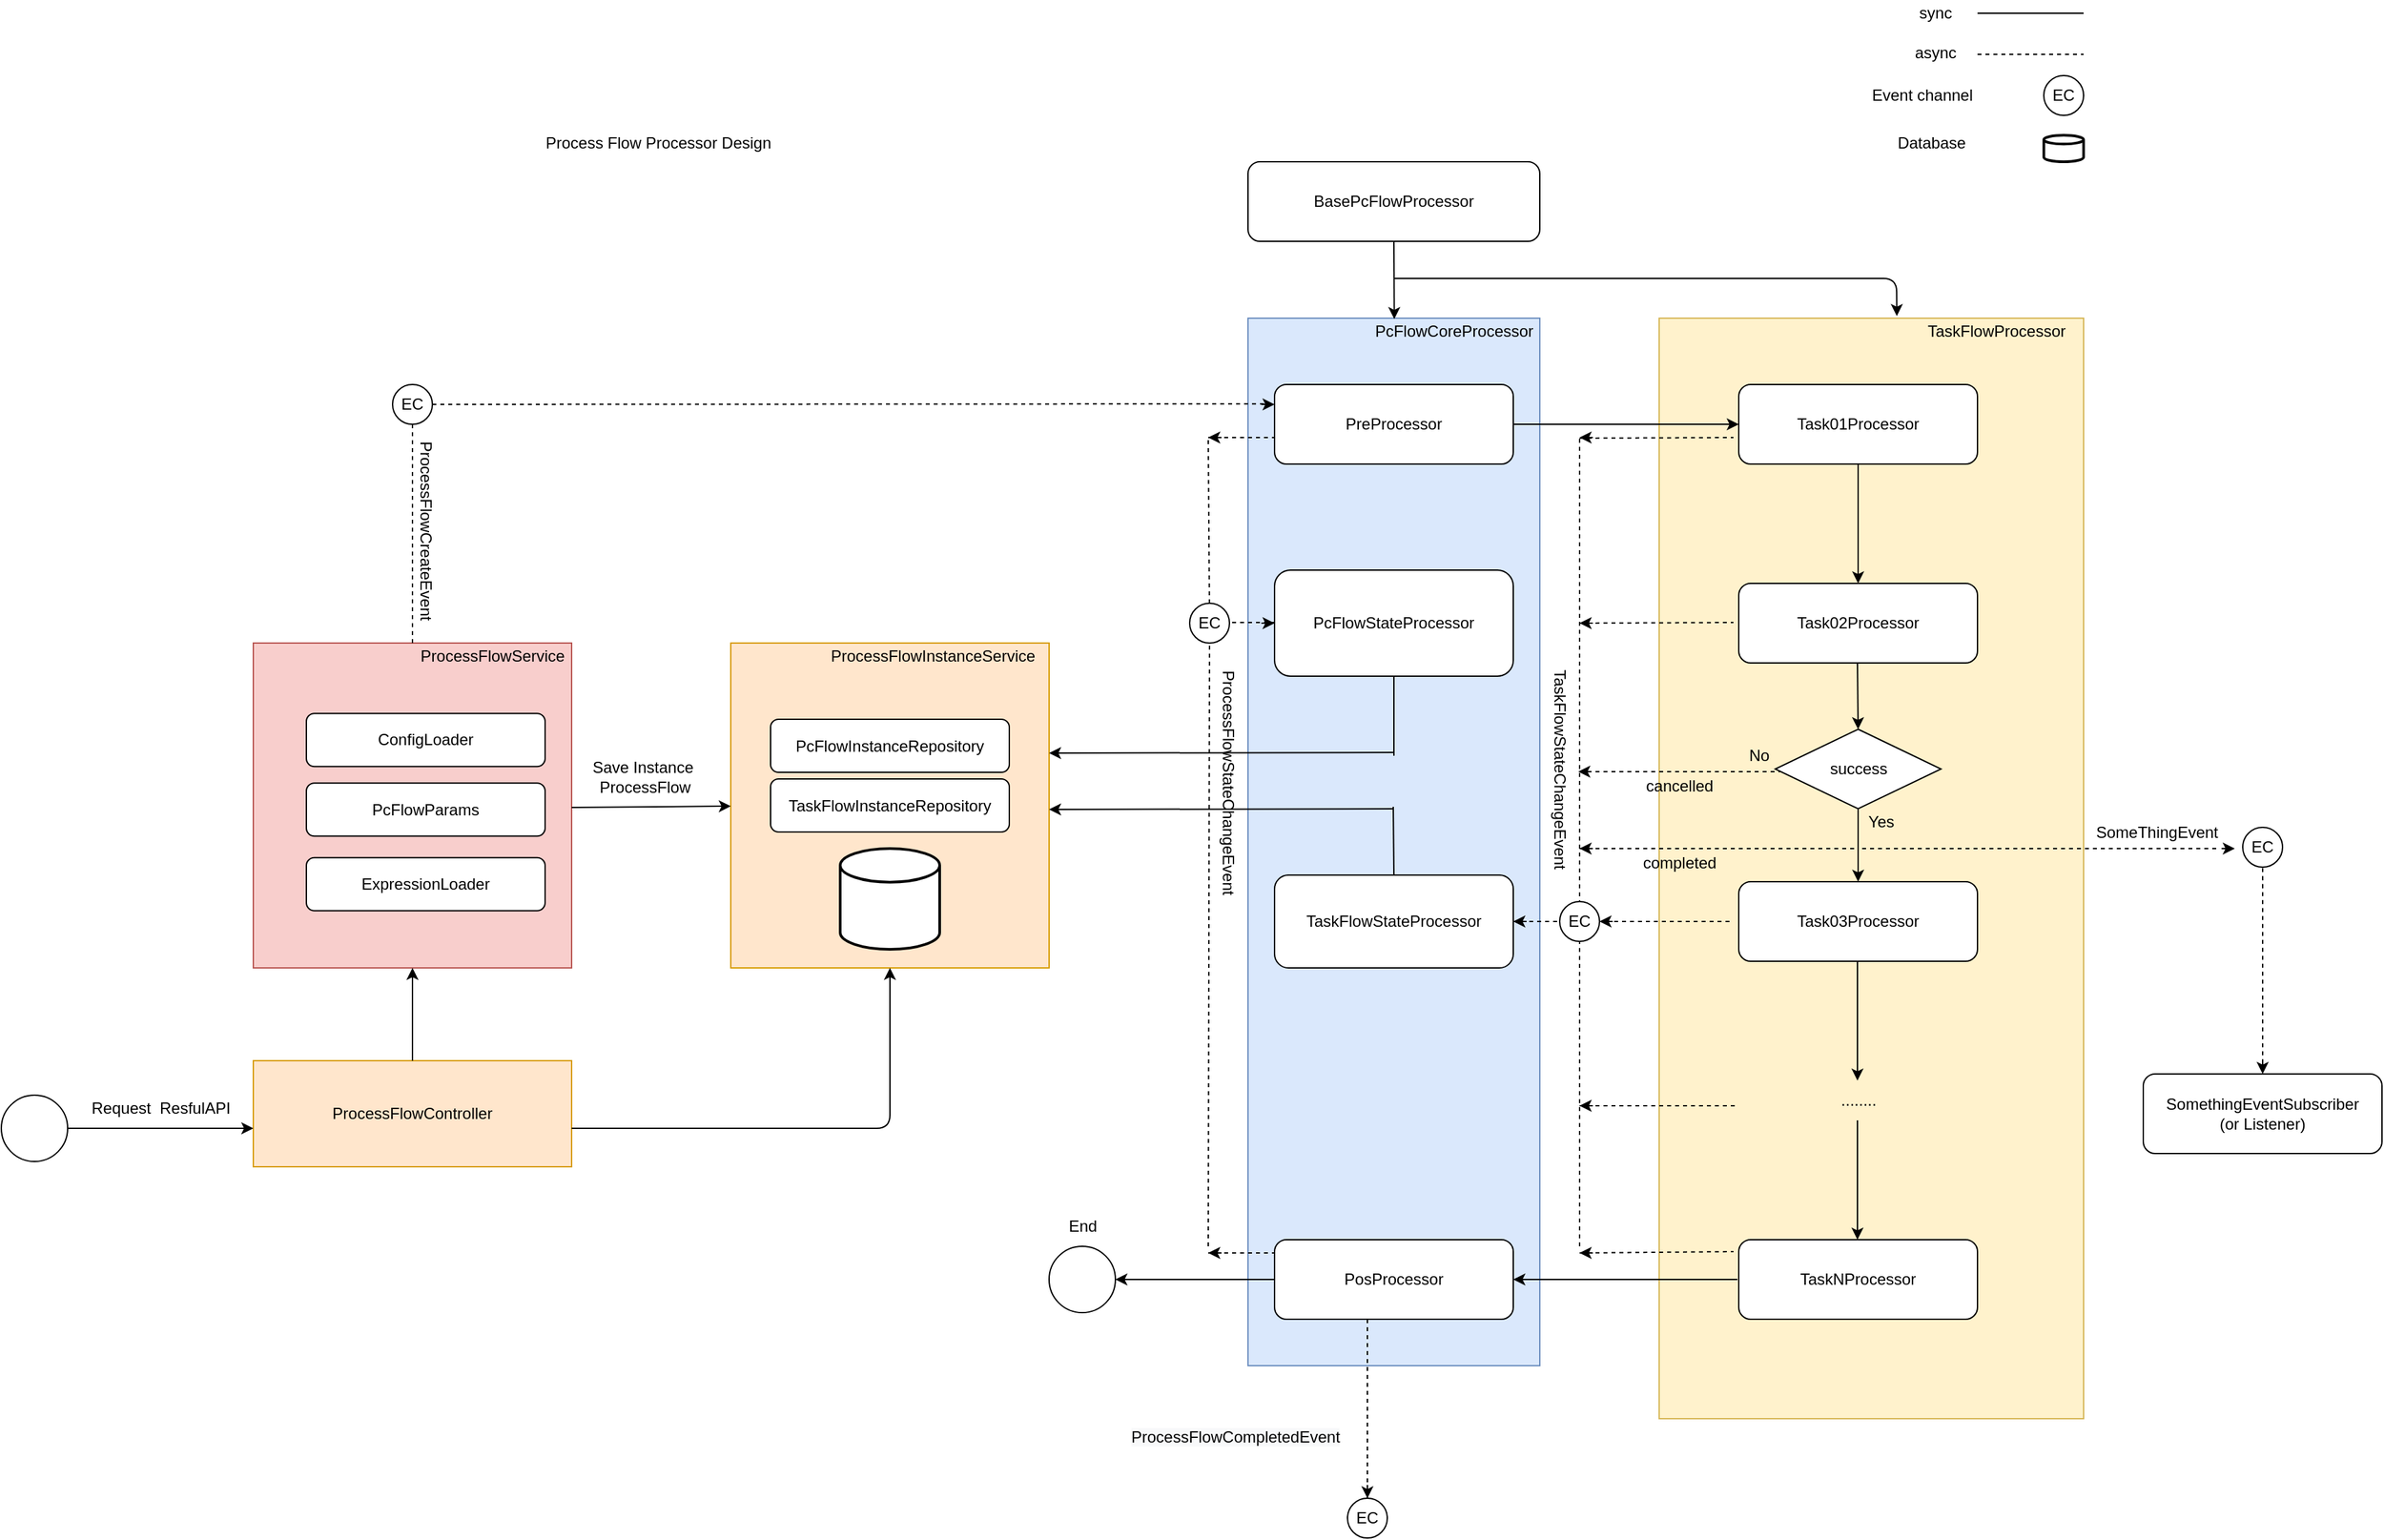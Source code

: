 <mxfile version="14.7.1" type="github">
  <diagram id="C5RBs43oDa-KdzZeNtuy" name="Page-1">
    <mxGraphModel dx="4024" dy="1188" grid="1" gridSize="10" guides="1" tooltips="1" connect="1" arrows="1" fold="1" page="1" pageScale="1" pageWidth="827" pageHeight="1169" math="0" shadow="0">
      <root>
        <mxCell id="WIyWlLk6GJQsqaUBKTNV-0" />
        <mxCell id="WIyWlLk6GJQsqaUBKTNV-1" parent="WIyWlLk6GJQsqaUBKTNV-0" />
        <mxCell id="mWgbkzx0_PJkKdd7ehov-0" value="" style="rounded=0;whiteSpace=wrap;html=1;fillColor=#ffe6cc;strokeColor=#d79b00;" vertex="1" parent="WIyWlLk6GJQsqaUBKTNV-1">
          <mxGeometry x="-480" y="515" width="240" height="245" as="geometry" />
        </mxCell>
        <mxCell id="OThH-fJzGORxEDhMGL2U-115" value="" style="rounded=0;whiteSpace=wrap;html=1;fillColor=#f8cecc;strokeColor=#b85450;" parent="WIyWlLk6GJQsqaUBKTNV-1" vertex="1">
          <mxGeometry x="-840" y="515" width="240" height="245" as="geometry" />
        </mxCell>
        <mxCell id="OThH-fJzGORxEDhMGL2U-93" value="" style="rounded=0;whiteSpace=wrap;html=1;fillColor=#dae8fc;strokeColor=#6c8ebf;" parent="WIyWlLk6GJQsqaUBKTNV-1" vertex="1">
          <mxGeometry x="-90" y="270" width="220" height="790" as="geometry" />
        </mxCell>
        <mxCell id="OThH-fJzGORxEDhMGL2U-91" value="" style="rounded=0;whiteSpace=wrap;html=1;fillColor=#fff2cc;strokeColor=#d6b656;" parent="WIyWlLk6GJQsqaUBKTNV-1" vertex="1">
          <mxGeometry x="220" y="270" width="320" height="830" as="geometry" />
        </mxCell>
        <mxCell id="OThH-fJzGORxEDhMGL2U-29" value="" style="endArrow=none;dashed=1;html=1;" parent="WIyWlLk6GJQsqaUBKTNV-1" edge="1">
          <mxGeometry width="50" height="50" relative="1" as="geometry">
            <mxPoint x="160" y="970" as="sourcePoint" />
            <mxPoint x="160" y="360" as="targetPoint" />
          </mxGeometry>
        </mxCell>
        <mxCell id="OThH-fJzGORxEDhMGL2U-76" value="EC" style="ellipse;whiteSpace=wrap;html=1;aspect=fixed;" parent="WIyWlLk6GJQsqaUBKTNV-1" vertex="1">
          <mxGeometry x="145" y="710" width="30" height="30" as="geometry" />
        </mxCell>
        <mxCell id="OThH-fJzGORxEDhMGL2U-0" value="PreProcessor" style="rounded=1;whiteSpace=wrap;html=1;" parent="WIyWlLk6GJQsqaUBKTNV-1" vertex="1">
          <mxGeometry x="-70" y="320" width="180" height="60" as="geometry" />
        </mxCell>
        <mxCell id="OThH-fJzGORxEDhMGL2U-1" value="Task01Processor" style="rounded=1;whiteSpace=wrap;html=1;" parent="WIyWlLk6GJQsqaUBKTNV-1" vertex="1">
          <mxGeometry x="280" y="320" width="180" height="60" as="geometry" />
        </mxCell>
        <mxCell id="OThH-fJzGORxEDhMGL2U-2" value="Task02Processor" style="rounded=1;whiteSpace=wrap;html=1;" parent="WIyWlLk6GJQsqaUBKTNV-1" vertex="1">
          <mxGeometry x="280" y="470" width="180" height="60" as="geometry" />
        </mxCell>
        <mxCell id="OThH-fJzGORxEDhMGL2U-3" value="Task03Processor" style="rounded=1;whiteSpace=wrap;html=1;" parent="WIyWlLk6GJQsqaUBKTNV-1" vertex="1">
          <mxGeometry x="280" y="695" width="180" height="60" as="geometry" />
        </mxCell>
        <mxCell id="OThH-fJzGORxEDhMGL2U-4" value="TaskNProcessor" style="rounded=1;whiteSpace=wrap;html=1;" parent="WIyWlLk6GJQsqaUBKTNV-1" vertex="1">
          <mxGeometry x="280" y="965" width="180" height="60" as="geometry" />
        </mxCell>
        <mxCell id="OThH-fJzGORxEDhMGL2U-5" value="" style="endArrow=classic;html=1;exitX=1;exitY=0.5;exitDx=0;exitDy=0;" parent="WIyWlLk6GJQsqaUBKTNV-1" source="OThH-fJzGORxEDhMGL2U-0" target="OThH-fJzGORxEDhMGL2U-1" edge="1">
          <mxGeometry width="50" height="50" relative="1" as="geometry">
            <mxPoint x="200" y="350" as="sourcePoint" />
            <mxPoint x="250" y="300" as="targetPoint" />
          </mxGeometry>
        </mxCell>
        <mxCell id="OThH-fJzGORxEDhMGL2U-6" value="" style="endArrow=classic;html=1;exitX=0.5;exitY=1;exitDx=0;exitDy=0;" parent="WIyWlLk6GJQsqaUBKTNV-1" source="OThH-fJzGORxEDhMGL2U-1" target="OThH-fJzGORxEDhMGL2U-2" edge="1">
          <mxGeometry width="50" height="50" relative="1" as="geometry">
            <mxPoint x="390" y="560" as="sourcePoint" />
            <mxPoint x="440" y="510" as="targetPoint" />
          </mxGeometry>
        </mxCell>
        <mxCell id="OThH-fJzGORxEDhMGL2U-7" value="" style="endArrow=classic;html=1;exitX=0.5;exitY=1;exitDx=0;exitDy=0;entryX=0.5;entryY=0;entryDx=0;entryDy=0;" parent="WIyWlLk6GJQsqaUBKTNV-1" target="OThH-fJzGORxEDhMGL2U-54" edge="1">
          <mxGeometry width="50" height="50" relative="1" as="geometry">
            <mxPoint x="369.5" y="530" as="sourcePoint" />
            <mxPoint x="370" y="560" as="targetPoint" />
          </mxGeometry>
        </mxCell>
        <mxCell id="OThH-fJzGORxEDhMGL2U-8" value="" style="endArrow=classic;html=1;exitX=0.5;exitY=1;exitDx=0;exitDy=0;" parent="WIyWlLk6GJQsqaUBKTNV-1" edge="1">
          <mxGeometry width="50" height="50" relative="1" as="geometry">
            <mxPoint x="369.5" y="755" as="sourcePoint" />
            <mxPoint x="369.5" y="845" as="targetPoint" />
          </mxGeometry>
        </mxCell>
        <mxCell id="OThH-fJzGORxEDhMGL2U-9" value="........" style="text;html=1;align=center;verticalAlign=middle;resizable=0;points=[];autosize=1;" parent="WIyWlLk6GJQsqaUBKTNV-1" vertex="1">
          <mxGeometry x="350" y="850" width="40" height="20" as="geometry" />
        </mxCell>
        <mxCell id="OThH-fJzGORxEDhMGL2U-10" value="" style="endArrow=classic;html=1;exitX=0.5;exitY=1;exitDx=0;exitDy=0;" parent="WIyWlLk6GJQsqaUBKTNV-1" edge="1">
          <mxGeometry width="50" height="50" relative="1" as="geometry">
            <mxPoint x="369.5" y="875" as="sourcePoint" />
            <mxPoint x="369.5" y="965" as="targetPoint" />
          </mxGeometry>
        </mxCell>
        <mxCell id="OThH-fJzGORxEDhMGL2U-11" value="PosProcessor" style="rounded=1;whiteSpace=wrap;html=1;" parent="WIyWlLk6GJQsqaUBKTNV-1" vertex="1">
          <mxGeometry x="-70" y="965" width="180" height="60" as="geometry" />
        </mxCell>
        <mxCell id="OThH-fJzGORxEDhMGL2U-12" value="" style="endArrow=classic;html=1;exitX=0.5;exitY=1;exitDx=0;exitDy=0;entryX=1;entryY=0.5;entryDx=0;entryDy=0;" parent="WIyWlLk6GJQsqaUBKTNV-1" target="OThH-fJzGORxEDhMGL2U-11" edge="1">
          <mxGeometry width="50" height="50" relative="1" as="geometry">
            <mxPoint x="279" y="995" as="sourcePoint" />
            <mxPoint x="279" y="1085" as="targetPoint" />
          </mxGeometry>
        </mxCell>
        <mxCell id="OThH-fJzGORxEDhMGL2U-14" value="" style="ellipse;whiteSpace=wrap;html=1;aspect=fixed;" parent="WIyWlLk6GJQsqaUBKTNV-1" vertex="1">
          <mxGeometry x="-240" y="970" width="50" height="50" as="geometry" />
        </mxCell>
        <mxCell id="OThH-fJzGORxEDhMGL2U-16" value="" style="endArrow=classic;html=1;entryX=1;entryY=0.5;entryDx=0;entryDy=0;exitX=0;exitY=0.5;exitDx=0;exitDy=0;" parent="WIyWlLk6GJQsqaUBKTNV-1" source="OThH-fJzGORxEDhMGL2U-11" target="OThH-fJzGORxEDhMGL2U-14" edge="1">
          <mxGeometry width="50" height="50" relative="1" as="geometry">
            <mxPoint x="-80" y="995" as="sourcePoint" />
            <mxPoint x="-10" y="945" as="targetPoint" />
          </mxGeometry>
        </mxCell>
        <mxCell id="OThH-fJzGORxEDhMGL2U-18" value="End" style="text;html=1;align=center;verticalAlign=middle;resizable=0;points=[];autosize=1;" parent="WIyWlLk6GJQsqaUBKTNV-1" vertex="1">
          <mxGeometry x="-235" y="945" width="40" height="20" as="geometry" />
        </mxCell>
        <mxCell id="OThH-fJzGORxEDhMGL2U-19" value="PcFlowStateProcessor" style="rounded=1;whiteSpace=wrap;html=1;" parent="WIyWlLk6GJQsqaUBKTNV-1" vertex="1">
          <mxGeometry x="-70" y="460" width="180" height="80" as="geometry" />
        </mxCell>
        <mxCell id="OThH-fJzGORxEDhMGL2U-20" value="TaskFlowStateProcessor" style="rounded=1;whiteSpace=wrap;html=1;" parent="WIyWlLk6GJQsqaUBKTNV-1" vertex="1">
          <mxGeometry x="-70" y="690" width="180" height="70" as="geometry" />
        </mxCell>
        <mxCell id="OThH-fJzGORxEDhMGL2U-25" value="" style="endArrow=none;dashed=1;html=1;" parent="WIyWlLk6GJQsqaUBKTNV-1" source="OThH-fJzGORxEDhMGL2U-79" edge="1">
          <mxGeometry width="50" height="50" relative="1" as="geometry">
            <mxPoint x="-120" y="970" as="sourcePoint" />
            <mxPoint x="-120" y="360" as="targetPoint" />
          </mxGeometry>
        </mxCell>
        <mxCell id="OThH-fJzGORxEDhMGL2U-26" value="" style="endArrow=none;dashed=1;html=1;" parent="WIyWlLk6GJQsqaUBKTNV-1" edge="1">
          <mxGeometry width="50" height="50" relative="1" as="geometry">
            <mxPoint x="-120" y="360" as="sourcePoint" />
            <mxPoint x="-70" y="360" as="targetPoint" />
          </mxGeometry>
        </mxCell>
        <mxCell id="OThH-fJzGORxEDhMGL2U-27" value="" style="endArrow=none;dashed=1;html=1;" parent="WIyWlLk6GJQsqaUBKTNV-1" edge="1">
          <mxGeometry width="50" height="50" relative="1" as="geometry">
            <mxPoint x="-120" y="975" as="sourcePoint" />
            <mxPoint x="-70" y="975" as="targetPoint" />
          </mxGeometry>
        </mxCell>
        <mxCell id="OThH-fJzGORxEDhMGL2U-28" value="" style="endArrow=none;dashed=1;html=1;" parent="WIyWlLk6GJQsqaUBKTNV-1" edge="1">
          <mxGeometry width="50" height="50" relative="1" as="geometry">
            <mxPoint x="-120" y="499.5" as="sourcePoint" />
            <mxPoint x="-70" y="499.5" as="targetPoint" />
          </mxGeometry>
        </mxCell>
        <mxCell id="OThH-fJzGORxEDhMGL2U-30" value="" style="endArrow=none;dashed=1;html=1;entryX=-0.022;entryY=0.15;entryDx=0;entryDy=0;entryPerimeter=0;" parent="WIyWlLk6GJQsqaUBKTNV-1" target="OThH-fJzGORxEDhMGL2U-4" edge="1">
          <mxGeometry width="50" height="50" relative="1" as="geometry">
            <mxPoint x="160" y="975" as="sourcePoint" />
            <mxPoint x="210" y="975" as="targetPoint" />
          </mxGeometry>
        </mxCell>
        <mxCell id="OThH-fJzGORxEDhMGL2U-31" value="" style="endArrow=none;dashed=1;html=1;" parent="WIyWlLk6GJQsqaUBKTNV-1" edge="1">
          <mxGeometry width="50" height="50" relative="1" as="geometry">
            <mxPoint x="180" y="725" as="sourcePoint" />
            <mxPoint x="276" y="725" as="targetPoint" />
          </mxGeometry>
        </mxCell>
        <mxCell id="OThH-fJzGORxEDhMGL2U-32" value="" style="endArrow=none;dashed=1;html=1;" parent="WIyWlLk6GJQsqaUBKTNV-1" edge="1">
          <mxGeometry width="50" height="50" relative="1" as="geometry">
            <mxPoint x="160" y="360.5" as="sourcePoint" />
            <mxPoint x="276" y="360" as="targetPoint" />
          </mxGeometry>
        </mxCell>
        <mxCell id="OThH-fJzGORxEDhMGL2U-33" value="" style="endArrow=none;dashed=1;html=1;" parent="WIyWlLk6GJQsqaUBKTNV-1" edge="1">
          <mxGeometry width="50" height="50" relative="1" as="geometry">
            <mxPoint x="160" y="500" as="sourcePoint" />
            <mxPoint x="276" y="499.5" as="targetPoint" />
          </mxGeometry>
        </mxCell>
        <mxCell id="OThH-fJzGORxEDhMGL2U-34" value="" style="endArrow=classic;html=1;entryX=1;entryY=0.5;entryDx=0;entryDy=0;" parent="WIyWlLk6GJQsqaUBKTNV-1" target="OThH-fJzGORxEDhMGL2U-20" edge="1">
          <mxGeometry width="50" height="50" relative="1" as="geometry">
            <mxPoint x="120" y="725" as="sourcePoint" />
            <mxPoint x="120" y="745" as="targetPoint" />
          </mxGeometry>
        </mxCell>
        <mxCell id="OThH-fJzGORxEDhMGL2U-35" value="" style="endArrow=classic;html=1;" parent="WIyWlLk6GJQsqaUBKTNV-1" edge="1">
          <mxGeometry width="50" height="50" relative="1" as="geometry">
            <mxPoint x="170" y="500" as="sourcePoint" />
            <mxPoint x="160" y="500" as="targetPoint" />
          </mxGeometry>
        </mxCell>
        <mxCell id="OThH-fJzGORxEDhMGL2U-36" value="" style="endArrow=classic;html=1;" parent="WIyWlLk6GJQsqaUBKTNV-1" edge="1">
          <mxGeometry width="50" height="50" relative="1" as="geometry">
            <mxPoint x="170" y="360" as="sourcePoint" />
            <mxPoint x="160" y="360" as="targetPoint" />
          </mxGeometry>
        </mxCell>
        <mxCell id="OThH-fJzGORxEDhMGL2U-38" value="" style="endArrow=classic;html=1;" parent="WIyWlLk6GJQsqaUBKTNV-1" edge="1">
          <mxGeometry width="50" height="50" relative="1" as="geometry">
            <mxPoint x="170" y="975" as="sourcePoint" />
            <mxPoint x="160" y="975" as="targetPoint" />
          </mxGeometry>
        </mxCell>
        <mxCell id="OThH-fJzGORxEDhMGL2U-39" value="" style="endArrow=classic;html=1;" parent="WIyWlLk6GJQsqaUBKTNV-1" edge="1">
          <mxGeometry width="50" height="50" relative="1" as="geometry">
            <mxPoint x="185" y="725" as="sourcePoint" />
            <mxPoint x="175" y="725" as="targetPoint" />
          </mxGeometry>
        </mxCell>
        <mxCell id="OThH-fJzGORxEDhMGL2U-40" value="" style="endArrow=classic;html=1;entryX=0;entryY=0.5;entryDx=0;entryDy=0;" parent="WIyWlLk6GJQsqaUBKTNV-1" target="OThH-fJzGORxEDhMGL2U-19" edge="1">
          <mxGeometry width="50" height="50" relative="1" as="geometry">
            <mxPoint x="-80" y="500" as="sourcePoint" />
            <mxPoint x="170" y="510" as="targetPoint" />
          </mxGeometry>
        </mxCell>
        <mxCell id="OThH-fJzGORxEDhMGL2U-41" value="" style="endArrow=classic;html=1;" parent="WIyWlLk6GJQsqaUBKTNV-1" edge="1">
          <mxGeometry width="50" height="50" relative="1" as="geometry">
            <mxPoint x="-110" y="975" as="sourcePoint" />
            <mxPoint x="-120" y="975" as="targetPoint" />
          </mxGeometry>
        </mxCell>
        <mxCell id="OThH-fJzGORxEDhMGL2U-42" value="" style="endArrow=classic;html=1;" parent="WIyWlLk6GJQsqaUBKTNV-1" edge="1">
          <mxGeometry width="50" height="50" relative="1" as="geometry">
            <mxPoint x="-110" y="360" as="sourcePoint" />
            <mxPoint x="-120" y="360" as="targetPoint" />
          </mxGeometry>
        </mxCell>
        <mxCell id="OThH-fJzGORxEDhMGL2U-43" value="" style="endArrow=none;dashed=1;html=1;exitX=1;exitY=0.5;exitDx=0;exitDy=0;" parent="WIyWlLk6GJQsqaUBKTNV-1" edge="1">
          <mxGeometry width="50" height="50" relative="1" as="geometry">
            <mxPoint x="160" y="864" as="sourcePoint" />
            <mxPoint x="280" y="864" as="targetPoint" />
          </mxGeometry>
        </mxCell>
        <mxCell id="OThH-fJzGORxEDhMGL2U-44" value="" style="endArrow=classic;html=1;" parent="WIyWlLk6GJQsqaUBKTNV-1" edge="1">
          <mxGeometry width="50" height="50" relative="1" as="geometry">
            <mxPoint x="170" y="864" as="sourcePoint" />
            <mxPoint x="160" y="864" as="targetPoint" />
          </mxGeometry>
        </mxCell>
        <mxCell id="OThH-fJzGORxEDhMGL2U-46" value="" style="endArrow=none;dashed=1;html=1;" parent="WIyWlLk6GJQsqaUBKTNV-1" edge="1">
          <mxGeometry width="50" height="50" relative="1" as="geometry">
            <mxPoint x="460" y="71" as="sourcePoint" />
            <mxPoint x="540" y="71" as="targetPoint" />
          </mxGeometry>
        </mxCell>
        <mxCell id="OThH-fJzGORxEDhMGL2U-47" value="async" style="text;html=1;align=center;verticalAlign=middle;resizable=0;points=[];autosize=1;" parent="WIyWlLk6GJQsqaUBKTNV-1" vertex="1">
          <mxGeometry x="403" y="60" width="50" height="20" as="geometry" />
        </mxCell>
        <mxCell id="OThH-fJzGORxEDhMGL2U-50" value="" style="endArrow=none;html=1;" parent="WIyWlLk6GJQsqaUBKTNV-1" edge="1">
          <mxGeometry width="50" height="50" relative="1" as="geometry">
            <mxPoint x="460" y="40" as="sourcePoint" />
            <mxPoint x="540" y="40" as="targetPoint" />
          </mxGeometry>
        </mxCell>
        <mxCell id="OThH-fJzGORxEDhMGL2U-51" value="sync" style="text;html=1;align=center;verticalAlign=middle;resizable=0;points=[];autosize=1;" parent="WIyWlLk6GJQsqaUBKTNV-1" vertex="1">
          <mxGeometry x="408" y="30" width="40" height="20" as="geometry" />
        </mxCell>
        <mxCell id="OThH-fJzGORxEDhMGL2U-54" value="success" style="rhombus;whiteSpace=wrap;html=1;" parent="WIyWlLk6GJQsqaUBKTNV-1" vertex="1">
          <mxGeometry x="307.5" y="580" width="125" height="60" as="geometry" />
        </mxCell>
        <mxCell id="OThH-fJzGORxEDhMGL2U-56" value="" style="endArrow=classic;html=1;exitX=0.5;exitY=1;exitDx=0;exitDy=0;entryX=0.5;entryY=0;entryDx=0;entryDy=0;" parent="WIyWlLk6GJQsqaUBKTNV-1" source="OThH-fJzGORxEDhMGL2U-54" target="OThH-fJzGORxEDhMGL2U-3" edge="1">
          <mxGeometry width="50" height="50" relative="1" as="geometry">
            <mxPoint x="379.5" y="540" as="sourcePoint" />
            <mxPoint x="380" y="570" as="targetPoint" />
          </mxGeometry>
        </mxCell>
        <mxCell id="OThH-fJzGORxEDhMGL2U-57" value="Yes" style="text;html=1;align=center;verticalAlign=middle;resizable=0;points=[];autosize=1;" parent="WIyWlLk6GJQsqaUBKTNV-1" vertex="1">
          <mxGeometry x="367" y="640" width="40" height="20" as="geometry" />
        </mxCell>
        <mxCell id="OThH-fJzGORxEDhMGL2U-59" value="No" style="text;html=1;align=center;verticalAlign=middle;resizable=0;points=[];autosize=1;" parent="WIyWlLk6GJQsqaUBKTNV-1" vertex="1">
          <mxGeometry x="280" y="590" width="30" height="20" as="geometry" />
        </mxCell>
        <mxCell id="OThH-fJzGORxEDhMGL2U-60" value="TaskFlowStateChangeEvent" style="text;html=1;align=center;verticalAlign=middle;resizable=0;points=[];autosize=1;rotation=90;" parent="WIyWlLk6GJQsqaUBKTNV-1" vertex="1">
          <mxGeometry x="60" y="600" width="170" height="20" as="geometry" />
        </mxCell>
        <mxCell id="OThH-fJzGORxEDhMGL2U-61" value="ProcessFlowStateChangeEvent" style="text;html=1;align=center;verticalAlign=middle;resizable=0;points=[];autosize=1;rotation=90;" parent="WIyWlLk6GJQsqaUBKTNV-1" vertex="1">
          <mxGeometry x="-195" y="610" width="180" height="20" as="geometry" />
        </mxCell>
        <mxCell id="OThH-fJzGORxEDhMGL2U-62" value="" style="endArrow=none;dashed=1;html=1;" parent="WIyWlLk6GJQsqaUBKTNV-1" edge="1">
          <mxGeometry width="50" height="50" relative="1" as="geometry">
            <mxPoint x="640" y="670" as="sourcePoint" />
            <mxPoint x="370" y="670" as="targetPoint" />
          </mxGeometry>
        </mxCell>
        <mxCell id="OThH-fJzGORxEDhMGL2U-64" value="" style="endArrow=classic;html=1;" parent="WIyWlLk6GJQsqaUBKTNV-1" edge="1">
          <mxGeometry width="50" height="50" relative="1" as="geometry">
            <mxPoint x="644" y="670" as="sourcePoint" />
            <mxPoint x="654" y="670" as="targetPoint" />
          </mxGeometry>
        </mxCell>
        <mxCell id="OThH-fJzGORxEDhMGL2U-66" value="SomethingEventSubscriber&lt;br&gt;(or Listener)" style="rounded=1;whiteSpace=wrap;html=1;" parent="WIyWlLk6GJQsqaUBKTNV-1" vertex="1">
          <mxGeometry x="585" y="840" width="180" height="60" as="geometry" />
        </mxCell>
        <mxCell id="OThH-fJzGORxEDhMGL2U-67" value="" style="endArrow=none;dashed=1;html=1;entryX=0.5;entryY=0;entryDx=0;entryDy=0;" parent="WIyWlLk6GJQsqaUBKTNV-1" target="OThH-fJzGORxEDhMGL2U-66" edge="1">
          <mxGeometry width="50" height="50" relative="1" as="geometry">
            <mxPoint x="675" y="700" as="sourcePoint" />
            <mxPoint x="685" y="830" as="targetPoint" />
            <Array as="points">
              <mxPoint x="675" y="680" />
              <mxPoint x="675" y="690" />
            </Array>
          </mxGeometry>
        </mxCell>
        <mxCell id="OThH-fJzGORxEDhMGL2U-68" value="SomeThingEvent" style="text;html=1;align=center;verticalAlign=middle;resizable=0;points=[];autosize=1;" parent="WIyWlLk6GJQsqaUBKTNV-1" vertex="1">
          <mxGeometry x="540" y="648" width="110" height="20" as="geometry" />
        </mxCell>
        <mxCell id="OThH-fJzGORxEDhMGL2U-71" value="" style="endArrow=none;dashed=1;html=1;exitX=1;exitY=0.5;exitDx=0;exitDy=0;" parent="WIyWlLk6GJQsqaUBKTNV-1" edge="1">
          <mxGeometry width="50" height="50" relative="1" as="geometry">
            <mxPoint y="1025" as="sourcePoint" />
            <mxPoint y="1160" as="targetPoint" />
          </mxGeometry>
        </mxCell>
        <mxCell id="OThH-fJzGORxEDhMGL2U-75" value="" style="endArrow=classic;html=1;entryX=0.419;entryY=0.017;entryDx=0;entryDy=0;entryPerimeter=0;" parent="WIyWlLk6GJQsqaUBKTNV-1" edge="1">
          <mxGeometry width="50" height="50" relative="1" as="geometry">
            <mxPoint y="1150" as="sourcePoint" />
            <mxPoint x="0.015" y="1160.02" as="targetPoint" />
          </mxGeometry>
        </mxCell>
        <mxCell id="OThH-fJzGORxEDhMGL2U-77" value="" style="endArrow=none;dashed=1;html=1;exitX=1;exitY=0.5;exitDx=0;exitDy=0;" parent="WIyWlLk6GJQsqaUBKTNV-1" source="OThH-fJzGORxEDhMGL2U-20" target="OThH-fJzGORxEDhMGL2U-76" edge="1">
          <mxGeometry width="50" height="50" relative="1" as="geometry">
            <mxPoint x="110" y="725" as="sourcePoint" />
            <mxPoint x="276" y="725" as="targetPoint" />
          </mxGeometry>
        </mxCell>
        <mxCell id="OThH-fJzGORxEDhMGL2U-79" value="EC" style="ellipse;whiteSpace=wrap;html=1;aspect=fixed;" parent="WIyWlLk6GJQsqaUBKTNV-1" vertex="1">
          <mxGeometry x="-134" y="485" width="30" height="30" as="geometry" />
        </mxCell>
        <mxCell id="OThH-fJzGORxEDhMGL2U-81" value="" style="endArrow=none;dashed=1;html=1;" parent="WIyWlLk6GJQsqaUBKTNV-1" target="OThH-fJzGORxEDhMGL2U-79" edge="1">
          <mxGeometry width="50" height="50" relative="1" as="geometry">
            <mxPoint x="-120" y="970" as="sourcePoint" />
            <mxPoint x="-120" y="360" as="targetPoint" />
          </mxGeometry>
        </mxCell>
        <mxCell id="OThH-fJzGORxEDhMGL2U-82" value="EC" style="ellipse;whiteSpace=wrap;html=1;aspect=fixed;" parent="WIyWlLk6GJQsqaUBKTNV-1" vertex="1">
          <mxGeometry x="510" y="87" width="30" height="30" as="geometry" />
        </mxCell>
        <mxCell id="OThH-fJzGORxEDhMGL2U-83" value="Event channel" style="text;html=1;align=center;verticalAlign=middle;resizable=0;points=[];autosize=1;" parent="WIyWlLk6GJQsqaUBKTNV-1" vertex="1">
          <mxGeometry x="373" y="92" width="90" height="20" as="geometry" />
        </mxCell>
        <mxCell id="OThH-fJzGORxEDhMGL2U-84" value="EC" style="ellipse;whiteSpace=wrap;html=1;aspect=fixed;" parent="WIyWlLk6GJQsqaUBKTNV-1" vertex="1">
          <mxGeometry x="660" y="654" width="30" height="30" as="geometry" />
        </mxCell>
        <mxCell id="OThH-fJzGORxEDhMGL2U-87" value="" style="endArrow=classic;html=1;entryX=0.5;entryY=0;entryDx=0;entryDy=0;" parent="WIyWlLk6GJQsqaUBKTNV-1" target="OThH-fJzGORxEDhMGL2U-66" edge="1">
          <mxGeometry width="50" height="50" relative="1" as="geometry">
            <mxPoint x="675" y="830" as="sourcePoint" />
            <mxPoint x="394.5" y="855" as="targetPoint" />
          </mxGeometry>
        </mxCell>
        <mxCell id="OThH-fJzGORxEDhMGL2U-88" value="EC" style="ellipse;whiteSpace=wrap;html=1;aspect=fixed;" parent="WIyWlLk6GJQsqaUBKTNV-1" vertex="1">
          <mxGeometry x="-15" y="1160" width="30" height="30" as="geometry" />
        </mxCell>
        <mxCell id="OThH-fJzGORxEDhMGL2U-89" value="&lt;span style=&quot;color: rgb(0, 0, 0); font-family: helvetica; font-size: 12px; font-style: normal; font-weight: 400; letter-spacing: normal; text-align: center; text-indent: 0px; text-transform: none; word-spacing: 0px; background-color: rgb(248, 249, 250); display: inline; float: none;&quot;&gt;ProcessFlowCompletedEvent&lt;/span&gt;" style="text;whiteSpace=wrap;html=1;" parent="WIyWlLk6GJQsqaUBKTNV-1" vertex="1">
          <mxGeometry x="-180" y="1100" width="180" height="30" as="geometry" />
        </mxCell>
        <mxCell id="OThH-fJzGORxEDhMGL2U-92" value="TaskFlowProcessor" style="text;html=1;align=center;verticalAlign=middle;resizable=0;points=[];autosize=1;" parent="WIyWlLk6GJQsqaUBKTNV-1" vertex="1">
          <mxGeometry x="414" y="270" width="120" height="20" as="geometry" />
        </mxCell>
        <mxCell id="OThH-fJzGORxEDhMGL2U-94" value="Process Flow Processor Design" style="text;html=1;align=center;verticalAlign=middle;resizable=0;points=[];autosize=1;" parent="WIyWlLk6GJQsqaUBKTNV-1" vertex="1">
          <mxGeometry x="-630" y="128" width="190" height="20" as="geometry" />
        </mxCell>
        <mxCell id="OThH-fJzGORxEDhMGL2U-95" value="PcFlowCoreProcessor" style="text;html=1;align=center;verticalAlign=middle;resizable=0;points=[];autosize=1;" parent="WIyWlLk6GJQsqaUBKTNV-1" vertex="1">
          <mxGeometry y="270" width="130" height="20" as="geometry" />
        </mxCell>
        <mxCell id="OThH-fJzGORxEDhMGL2U-96" value="" style="strokeWidth=2;html=1;shape=mxgraph.flowchart.database;whiteSpace=wrap;" parent="WIyWlLk6GJQsqaUBKTNV-1" vertex="1">
          <mxGeometry x="510" y="132" width="30" height="20" as="geometry" />
        </mxCell>
        <mxCell id="OThH-fJzGORxEDhMGL2U-97" value="Database" style="text;html=1;align=center;verticalAlign=middle;resizable=0;points=[];autosize=1;" parent="WIyWlLk6GJQsqaUBKTNV-1" vertex="1">
          <mxGeometry x="390" y="128" width="70" height="20" as="geometry" />
        </mxCell>
        <mxCell id="OThH-fJzGORxEDhMGL2U-105" value="PcFlowInstanceRepository" style="rounded=1;whiteSpace=wrap;html=1;" parent="WIyWlLk6GJQsqaUBKTNV-1" vertex="1">
          <mxGeometry x="-450" y="572.5" width="180" height="40" as="geometry" />
        </mxCell>
        <mxCell id="OThH-fJzGORxEDhMGL2U-106" value="TaskFlowInstanceRepository" style="rounded=1;whiteSpace=wrap;html=1;" parent="WIyWlLk6GJQsqaUBKTNV-1" vertex="1">
          <mxGeometry x="-450" y="617.5" width="180" height="40" as="geometry" />
        </mxCell>
        <mxCell id="OThH-fJzGORxEDhMGL2U-107" value="" style="strokeWidth=2;html=1;shape=mxgraph.flowchart.database;whiteSpace=wrap;" parent="WIyWlLk6GJQsqaUBKTNV-1" vertex="1">
          <mxGeometry x="-397.5" y="670" width="75" height="76" as="geometry" />
        </mxCell>
        <mxCell id="OThH-fJzGORxEDhMGL2U-112" value="" style="endArrow=classic;html=1;" parent="WIyWlLk6GJQsqaUBKTNV-1" edge="1">
          <mxGeometry width="50" height="50" relative="1" as="geometry">
            <mxPoint x="20" y="597.5" as="sourcePoint" />
            <mxPoint x="-240" y="598" as="targetPoint" />
          </mxGeometry>
        </mxCell>
        <mxCell id="OThH-fJzGORxEDhMGL2U-113" value="" style="endArrow=none;html=1;entryX=0.5;entryY=1;entryDx=0;entryDy=0;" parent="WIyWlLk6GJQsqaUBKTNV-1" target="OThH-fJzGORxEDhMGL2U-19" edge="1">
          <mxGeometry width="50" height="50" relative="1" as="geometry">
            <mxPoint x="20" y="600" as="sourcePoint" />
            <mxPoint x="19.5" y="539" as="targetPoint" />
          </mxGeometry>
        </mxCell>
        <mxCell id="OThH-fJzGORxEDhMGL2U-116" value="ProcessFlowService" style="text;html=1;align=center;verticalAlign=middle;resizable=0;points=[];autosize=1;" parent="WIyWlLk6GJQsqaUBKTNV-1" vertex="1">
          <mxGeometry x="-720" y="515" width="120" height="20" as="geometry" />
        </mxCell>
        <mxCell id="OThH-fJzGORxEDhMGL2U-117" value="" style="endArrow=classic;html=1;" parent="WIyWlLk6GJQsqaUBKTNV-1" edge="1">
          <mxGeometry width="50" height="50" relative="1" as="geometry">
            <mxPoint x="20" y="640" as="sourcePoint" />
            <mxPoint x="-240" y="640.5" as="targetPoint" />
          </mxGeometry>
        </mxCell>
        <mxCell id="OThH-fJzGORxEDhMGL2U-118" value="" style="endArrow=none;html=1;entryX=0.5;entryY=1;entryDx=0;entryDy=0;" parent="WIyWlLk6GJQsqaUBKTNV-1" edge="1">
          <mxGeometry width="50" height="50" relative="1" as="geometry">
            <mxPoint x="20" y="690" as="sourcePoint" />
            <mxPoint x="19.5" y="638.5" as="targetPoint" />
          </mxGeometry>
        </mxCell>
        <mxCell id="OThH-fJzGORxEDhMGL2U-120" value="EC" style="ellipse;whiteSpace=wrap;html=1;aspect=fixed;" parent="WIyWlLk6GJQsqaUBKTNV-1" vertex="1">
          <mxGeometry x="-735" y="320" width="30" height="30" as="geometry" />
        </mxCell>
        <mxCell id="OThH-fJzGORxEDhMGL2U-121" value="" style="endArrow=none;dashed=1;html=1;" parent="WIyWlLk6GJQsqaUBKTNV-1" target="OThH-fJzGORxEDhMGL2U-120" edge="1" source="OThH-fJzGORxEDhMGL2U-115">
          <mxGeometry width="50" height="50" relative="1" as="geometry">
            <mxPoint x="-595" y="515" as="sourcePoint" />
            <mxPoint x="-605" y="390.83" as="targetPoint" />
          </mxGeometry>
        </mxCell>
        <mxCell id="OThH-fJzGORxEDhMGL2U-123" value="ProcessFlowCreateEvent" style="text;html=1;align=center;verticalAlign=middle;resizable=0;points=[];autosize=1;rotation=90;" parent="WIyWlLk6GJQsqaUBKTNV-1" vertex="1">
          <mxGeometry x="-785" y="420" width="150" height="20" as="geometry" />
        </mxCell>
        <mxCell id="OThH-fJzGORxEDhMGL2U-124" value="" style="endArrow=none;dashed=1;html=1;exitX=1;exitY=0.5;exitDx=0;exitDy=0;" parent="WIyWlLk6GJQsqaUBKTNV-1" source="OThH-fJzGORxEDhMGL2U-120" edge="1">
          <mxGeometry width="50" height="50" relative="1" as="geometry">
            <mxPoint x="-120" y="334.58" as="sourcePoint" />
            <mxPoint x="-70" y="334.58" as="targetPoint" />
          </mxGeometry>
        </mxCell>
        <mxCell id="OThH-fJzGORxEDhMGL2U-125" value="" style="endArrow=classic;html=1;entryX=0;entryY=0.25;entryDx=0;entryDy=0;" parent="WIyWlLk6GJQsqaUBKTNV-1" target="OThH-fJzGORxEDhMGL2U-0" edge="1">
          <mxGeometry width="50" height="50" relative="1" as="geometry">
            <mxPoint x="-80" y="335" as="sourcePoint" />
            <mxPoint x="290" y="360" as="targetPoint" />
          </mxGeometry>
        </mxCell>
        <mxCell id="OThH-fJzGORxEDhMGL2U-128" value="BasePcFlowProcessor" style="rounded=1;whiteSpace=wrap;html=1;" parent="WIyWlLk6GJQsqaUBKTNV-1" vertex="1">
          <mxGeometry x="-90" y="152" width="220" height="60" as="geometry" />
        </mxCell>
        <mxCell id="OThH-fJzGORxEDhMGL2U-129" value="" style="endArrow=classic;html=1;exitX=0.5;exitY=1;exitDx=0;exitDy=0;entryX=0.156;entryY=0.032;entryDx=0;entryDy=0;entryPerimeter=0;" parent="WIyWlLk6GJQsqaUBKTNV-1" source="OThH-fJzGORxEDhMGL2U-128" target="OThH-fJzGORxEDhMGL2U-95" edge="1">
          <mxGeometry width="50" height="50" relative="1" as="geometry">
            <mxPoint x="-150" y="300" as="sourcePoint" />
            <mxPoint x="-100" y="250" as="targetPoint" />
          </mxGeometry>
        </mxCell>
        <mxCell id="OThH-fJzGORxEDhMGL2U-130" value="" style="endArrow=classic;html=1;entryX=0.56;entryY=-0.002;entryDx=0;entryDy=0;entryPerimeter=0;" parent="WIyWlLk6GJQsqaUBKTNV-1" target="OThH-fJzGORxEDhMGL2U-91" edge="1">
          <mxGeometry width="50" height="50" relative="1" as="geometry">
            <mxPoint x="20" y="240" as="sourcePoint" />
            <mxPoint x="30.28" y="280.64" as="targetPoint" />
            <Array as="points">
              <mxPoint x="399" y="240" />
            </Array>
          </mxGeometry>
        </mxCell>
        <mxCell id="mWgbkzx0_PJkKdd7ehov-1" value="ProcessFlowInstanceService" style="text;html=1;align=center;verticalAlign=middle;resizable=0;points=[];autosize=1;" vertex="1" parent="WIyWlLk6GJQsqaUBKTNV-1">
          <mxGeometry x="-413" y="515" width="170" height="20" as="geometry" />
        </mxCell>
        <mxCell id="mWgbkzx0_PJkKdd7ehov-2" value="ConfigLoader" style="rounded=1;whiteSpace=wrap;html=1;" vertex="1" parent="WIyWlLk6GJQsqaUBKTNV-1">
          <mxGeometry x="-800" y="568.13" width="180" height="40" as="geometry" />
        </mxCell>
        <mxCell id="mWgbkzx0_PJkKdd7ehov-3" value="PcFlowParams" style="rounded=1;whiteSpace=wrap;html=1;" vertex="1" parent="WIyWlLk6GJQsqaUBKTNV-1">
          <mxGeometry x="-800" y="620.63" width="180" height="40" as="geometry" />
        </mxCell>
        <mxCell id="mWgbkzx0_PJkKdd7ehov-7" value="" style="endArrow=classic;html=1;exitX=1;exitY=0.5;exitDx=0;exitDy=0;" edge="1" parent="WIyWlLk6GJQsqaUBKTNV-1">
          <mxGeometry width="50" height="50" relative="1" as="geometry">
            <mxPoint x="-600" y="639" as="sourcePoint" />
            <mxPoint x="-480" y="638" as="targetPoint" />
          </mxGeometry>
        </mxCell>
        <mxCell id="mWgbkzx0_PJkKdd7ehov-8" value="Save Instance&amp;nbsp;&lt;br&gt;ProcessFlow" style="text;html=1;align=center;verticalAlign=middle;resizable=0;points=[];autosize=1;" vertex="1" parent="WIyWlLk6GJQsqaUBKTNV-1">
          <mxGeometry x="-590" y="601.25" width="90" height="30" as="geometry" />
        </mxCell>
        <mxCell id="mWgbkzx0_PJkKdd7ehov-9" value="ExpressionLoader" style="rounded=1;whiteSpace=wrap;html=1;" vertex="1" parent="WIyWlLk6GJQsqaUBKTNV-1">
          <mxGeometry x="-800" y="676.88" width="180" height="40" as="geometry" />
        </mxCell>
        <mxCell id="mWgbkzx0_PJkKdd7ehov-10" value="ProcessFlowController" style="rounded=0;whiteSpace=wrap;html=1;fillColor=#ffe6cc;strokeColor=#d79b00;" vertex="1" parent="WIyWlLk6GJQsqaUBKTNV-1">
          <mxGeometry x="-840" y="830" width="240" height="80" as="geometry" />
        </mxCell>
        <mxCell id="mWgbkzx0_PJkKdd7ehov-12" value="" style="ellipse;whiteSpace=wrap;html=1;aspect=fixed;" vertex="1" parent="WIyWlLk6GJQsqaUBKTNV-1">
          <mxGeometry x="-1030" y="856" width="50" height="50" as="geometry" />
        </mxCell>
        <mxCell id="mWgbkzx0_PJkKdd7ehov-13" value="" style="endArrow=classic;html=1;entryX=0;entryY=0.5;entryDx=0;entryDy=0;exitX=1;exitY=0.5;exitDx=0;exitDy=0;" edge="1" parent="WIyWlLk6GJQsqaUBKTNV-1" source="mWgbkzx0_PJkKdd7ehov-12">
          <mxGeometry width="50" height="50" relative="1" as="geometry">
            <mxPoint x="-950" y="885.58" as="sourcePoint" />
            <mxPoint x="-840" y="881" as="targetPoint" />
          </mxGeometry>
        </mxCell>
        <mxCell id="mWgbkzx0_PJkKdd7ehov-14" value="Request&amp;nbsp; ResfulAPI" style="text;html=1;align=center;verticalAlign=middle;resizable=0;points=[];autosize=1;" vertex="1" parent="WIyWlLk6GJQsqaUBKTNV-1">
          <mxGeometry x="-970" y="856" width="120" height="20" as="geometry" />
        </mxCell>
        <mxCell id="mWgbkzx0_PJkKdd7ehov-15" value="" style="endArrow=classic;html=1;exitX=1;exitY=0.5;exitDx=0;exitDy=0;entryX=0.5;entryY=1;entryDx=0;entryDy=0;" edge="1" parent="WIyWlLk6GJQsqaUBKTNV-1" target="mWgbkzx0_PJkKdd7ehov-0">
          <mxGeometry width="50" height="50" relative="1" as="geometry">
            <mxPoint x="-600" y="881" as="sourcePoint" />
            <mxPoint x="-480" y="880" as="targetPoint" />
            <Array as="points">
              <mxPoint x="-360" y="881" />
            </Array>
          </mxGeometry>
        </mxCell>
        <mxCell id="mWgbkzx0_PJkKdd7ehov-16" value="" style="endArrow=classic;html=1;entryX=0.5;entryY=1;entryDx=0;entryDy=0;" edge="1" parent="WIyWlLk6GJQsqaUBKTNV-1" target="OThH-fJzGORxEDhMGL2U-115">
          <mxGeometry width="50" height="50" relative="1" as="geometry">
            <mxPoint x="-720" y="830" as="sourcePoint" />
            <mxPoint x="-480" y="710" as="targetPoint" />
            <Array as="points" />
          </mxGeometry>
        </mxCell>
        <mxCell id="mWgbkzx0_PJkKdd7ehov-18" value="cancelled" style="text;html=1;align=center;verticalAlign=middle;resizable=0;points=[];autosize=1;strokeColor=none;" vertex="1" parent="WIyWlLk6GJQsqaUBKTNV-1">
          <mxGeometry x="200" y="612.5" width="70" height="20" as="geometry" />
        </mxCell>
        <mxCell id="mWgbkzx0_PJkKdd7ehov-20" value="" style="endArrow=none;dashed=1;html=1;entryX=1.033;entryY=1.1;entryDx=0;entryDy=0;entryPerimeter=0;" edge="1" parent="WIyWlLk6GJQsqaUBKTNV-1" target="OThH-fJzGORxEDhMGL2U-59">
          <mxGeometry width="50" height="50" relative="1" as="geometry">
            <mxPoint x="160" y="612" as="sourcePoint" />
            <mxPoint x="303" y="610" as="targetPoint" />
          </mxGeometry>
        </mxCell>
        <mxCell id="mWgbkzx0_PJkKdd7ehov-21" value="" style="endArrow=classic;html=1;" edge="1" parent="WIyWlLk6GJQsqaUBKTNV-1">
          <mxGeometry width="50" height="50" relative="1" as="geometry">
            <mxPoint x="169" y="612" as="sourcePoint" />
            <mxPoint x="159" y="612" as="targetPoint" />
          </mxGeometry>
        </mxCell>
        <mxCell id="mWgbkzx0_PJkKdd7ehov-25" value="" style="endArrow=none;dashed=1;html=1;entryX=1.033;entryY=1.1;entryDx=0;entryDy=0;entryPerimeter=0;exitX=0.853;exitY=-0.25;exitDx=0;exitDy=0;exitPerimeter=0;" edge="1" parent="WIyWlLk6GJQsqaUBKTNV-1" source="OThH-fJzGORxEDhMGL2U-60">
          <mxGeometry width="50" height="50" relative="1" as="geometry">
            <mxPoint x="219.51" y="670" as="sourcePoint" />
            <mxPoint x="370.5" y="670" as="targetPoint" />
          </mxGeometry>
        </mxCell>
        <mxCell id="mWgbkzx0_PJkKdd7ehov-26" value="" style="endArrow=classic;html=1;" edge="1" parent="WIyWlLk6GJQsqaUBKTNV-1">
          <mxGeometry width="50" height="50" relative="1" as="geometry">
            <mxPoint x="170" y="670" as="sourcePoint" />
            <mxPoint x="160" y="670" as="targetPoint" />
          </mxGeometry>
        </mxCell>
        <mxCell id="mWgbkzx0_PJkKdd7ehov-27" value="completed" style="text;html=1;align=center;verticalAlign=middle;resizable=0;points=[];autosize=1;strokeColor=none;" vertex="1" parent="WIyWlLk6GJQsqaUBKTNV-1">
          <mxGeometry x="200" y="671" width="70" height="20" as="geometry" />
        </mxCell>
      </root>
    </mxGraphModel>
  </diagram>
</mxfile>
